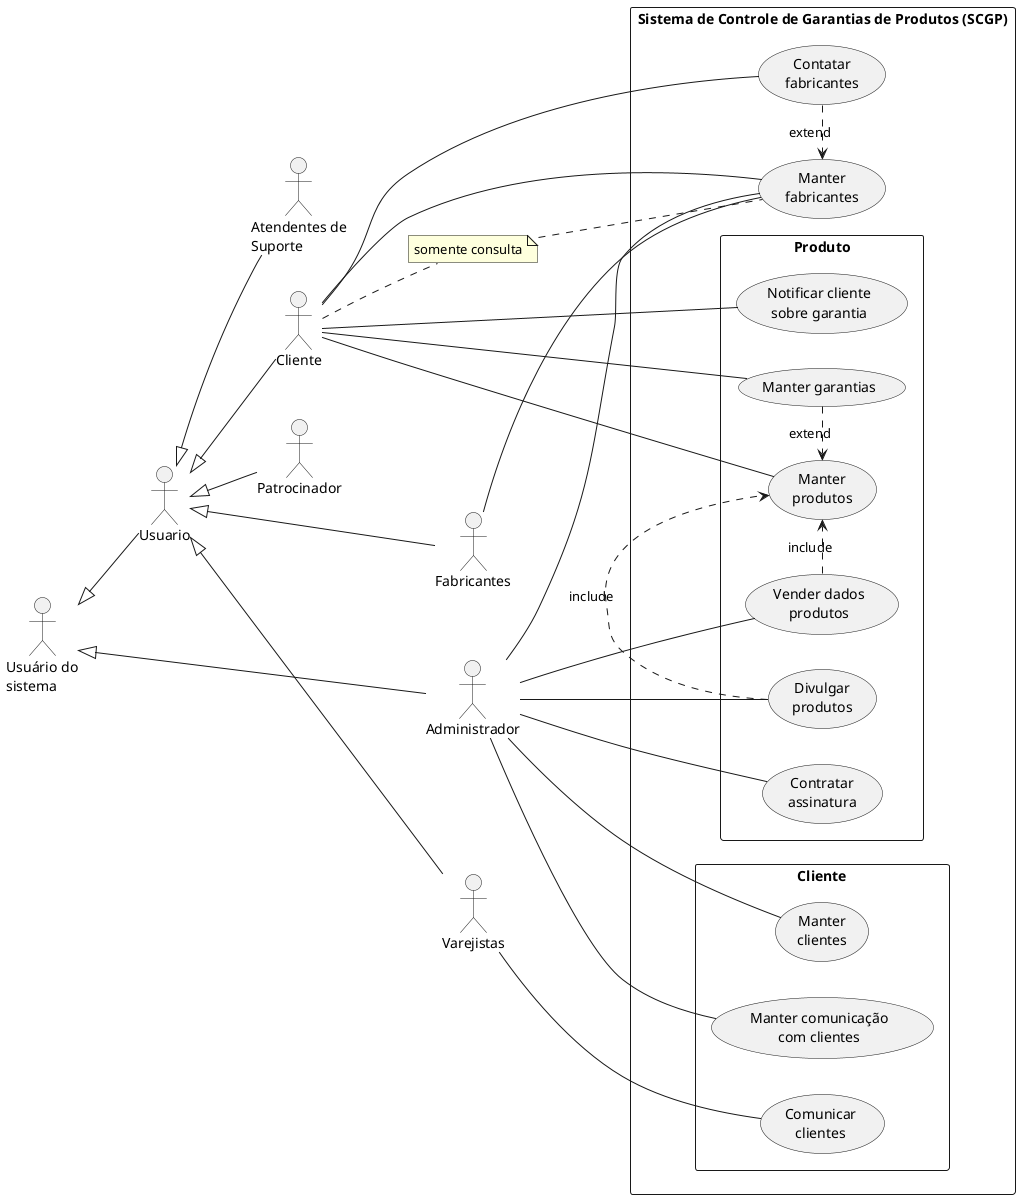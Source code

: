 @startuml

left to right direction
skinparam packageStyle rectangle
actor "Usuário do\nsistema" as us
actor Usuario as u
actor Cliente as c
actor Administrador as adm
actor Patrocinador as p
actor Fabricantes as f
actor Varejistas as v
actor "Atendentes de\nSuporte" as a

rectangle "Sistema de Controle de Garantias de Produtos (SCGP)" {
    package "Produto" {
        usecase "Manter\nprodutos" as uc_manter_produtos
        usecase "Contratar\nassinatura" as uc_contratar_assinatura
        usecase "Divulgar\nprodutos" as uc_divulgar_produtos
        usecase "Vender dados\nprodutos" as uc_vender_dados_produtos
        usecase "Notificar cliente\nsobre garantia" as uc_notificar_cliente_sobre_garantia
        usecase "Manter garantias" as uc_manter_garantias
    }
    package "Cliente" {
        usecase "Manter\nclientes" as uc_manter_clientes
        usecase "Comunicar\nclientes" as uc_comunicar_clientes
        usecase "Manter comunicação\ncom clientes" as uc_manter_comunicacao_clientes
    }
    usecase "Manter\nfabricantes" as uc_manter_fabricantes
    usecase "Contatar\nfabricantes" as uc_contatar_fabricantes
}

us <|-- u
us <|-- adm
u <|-- c
u <|-- a
u <|-- p
u <|-- f
u <|-- v

c -- uc_manter_garantias
uc_manter_garantias .> uc_manter_produtos: extend

c -- uc_manter_produtos
adm -- uc_contratar_assinatura

adm -- uc_vender_dados_produtos
uc_vender_dados_produtos .> uc_manter_produtos: include

adm -- uc_divulgar_produtos
uc_divulgar_produtos .> uc_manter_produtos: include

adm -- uc_manter_clientes

adm -- uc_manter_comunicacao_clientes
' uc_manter_comunicacao_clientes .> uc_manter_clientes: include

v -- uc_comunicar_clientes
' uc_comunicar_clientes .> uc_manter_clientes: include

c -- uc_notificar_cliente_sobre_garantia

adm -- uc_manter_fabricantes
f -- uc_manter_fabricantes

note "somente consulta" as N1

c -- uc_manter_fabricantes
c .. N1
N1 .. uc_manter_fabricantes

c -- uc_contatar_fabricantes
uc_contatar_fabricantes .> uc_manter_fabricantes: extend
@enduml

